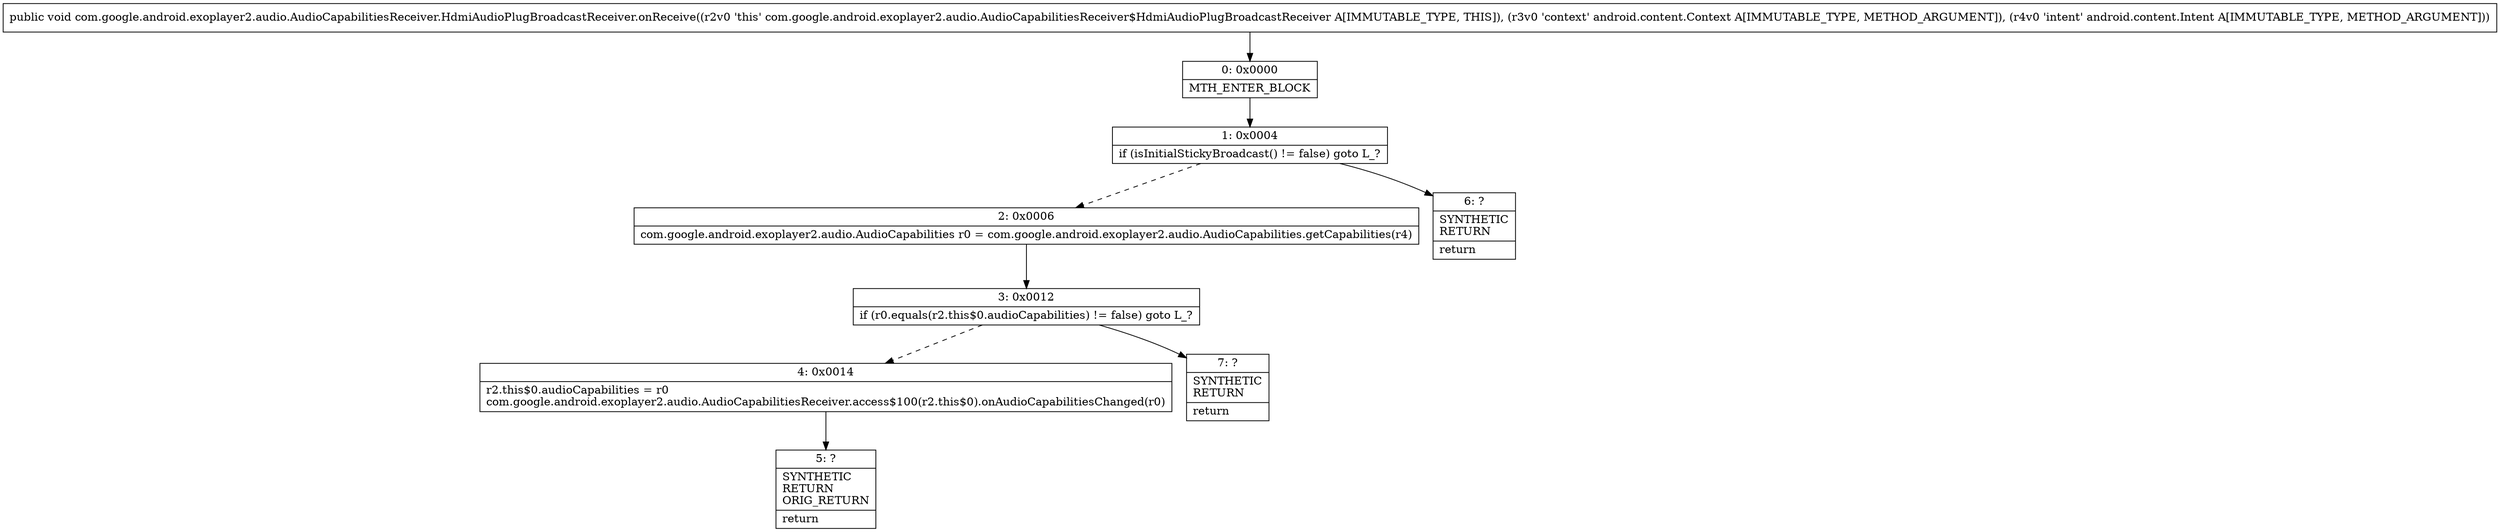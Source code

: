 digraph "CFG forcom.google.android.exoplayer2.audio.AudioCapabilitiesReceiver.HdmiAudioPlugBroadcastReceiver.onReceive(Landroid\/content\/Context;Landroid\/content\/Intent;)V" {
Node_0 [shape=record,label="{0\:\ 0x0000|MTH_ENTER_BLOCK\l}"];
Node_1 [shape=record,label="{1\:\ 0x0004|if (isInitialStickyBroadcast() != false) goto L_?\l}"];
Node_2 [shape=record,label="{2\:\ 0x0006|com.google.android.exoplayer2.audio.AudioCapabilities r0 = com.google.android.exoplayer2.audio.AudioCapabilities.getCapabilities(r4)\l}"];
Node_3 [shape=record,label="{3\:\ 0x0012|if (r0.equals(r2.this$0.audioCapabilities) != false) goto L_?\l}"];
Node_4 [shape=record,label="{4\:\ 0x0014|r2.this$0.audioCapabilities = r0\lcom.google.android.exoplayer2.audio.AudioCapabilitiesReceiver.access$100(r2.this$0).onAudioCapabilitiesChanged(r0)\l}"];
Node_5 [shape=record,label="{5\:\ ?|SYNTHETIC\lRETURN\lORIG_RETURN\l|return\l}"];
Node_6 [shape=record,label="{6\:\ ?|SYNTHETIC\lRETURN\l|return\l}"];
Node_7 [shape=record,label="{7\:\ ?|SYNTHETIC\lRETURN\l|return\l}"];
MethodNode[shape=record,label="{public void com.google.android.exoplayer2.audio.AudioCapabilitiesReceiver.HdmiAudioPlugBroadcastReceiver.onReceive((r2v0 'this' com.google.android.exoplayer2.audio.AudioCapabilitiesReceiver$HdmiAudioPlugBroadcastReceiver A[IMMUTABLE_TYPE, THIS]), (r3v0 'context' android.content.Context A[IMMUTABLE_TYPE, METHOD_ARGUMENT]), (r4v0 'intent' android.content.Intent A[IMMUTABLE_TYPE, METHOD_ARGUMENT])) }"];
MethodNode -> Node_0;
Node_0 -> Node_1;
Node_1 -> Node_2[style=dashed];
Node_1 -> Node_6;
Node_2 -> Node_3;
Node_3 -> Node_4[style=dashed];
Node_3 -> Node_7;
Node_4 -> Node_5;
}


